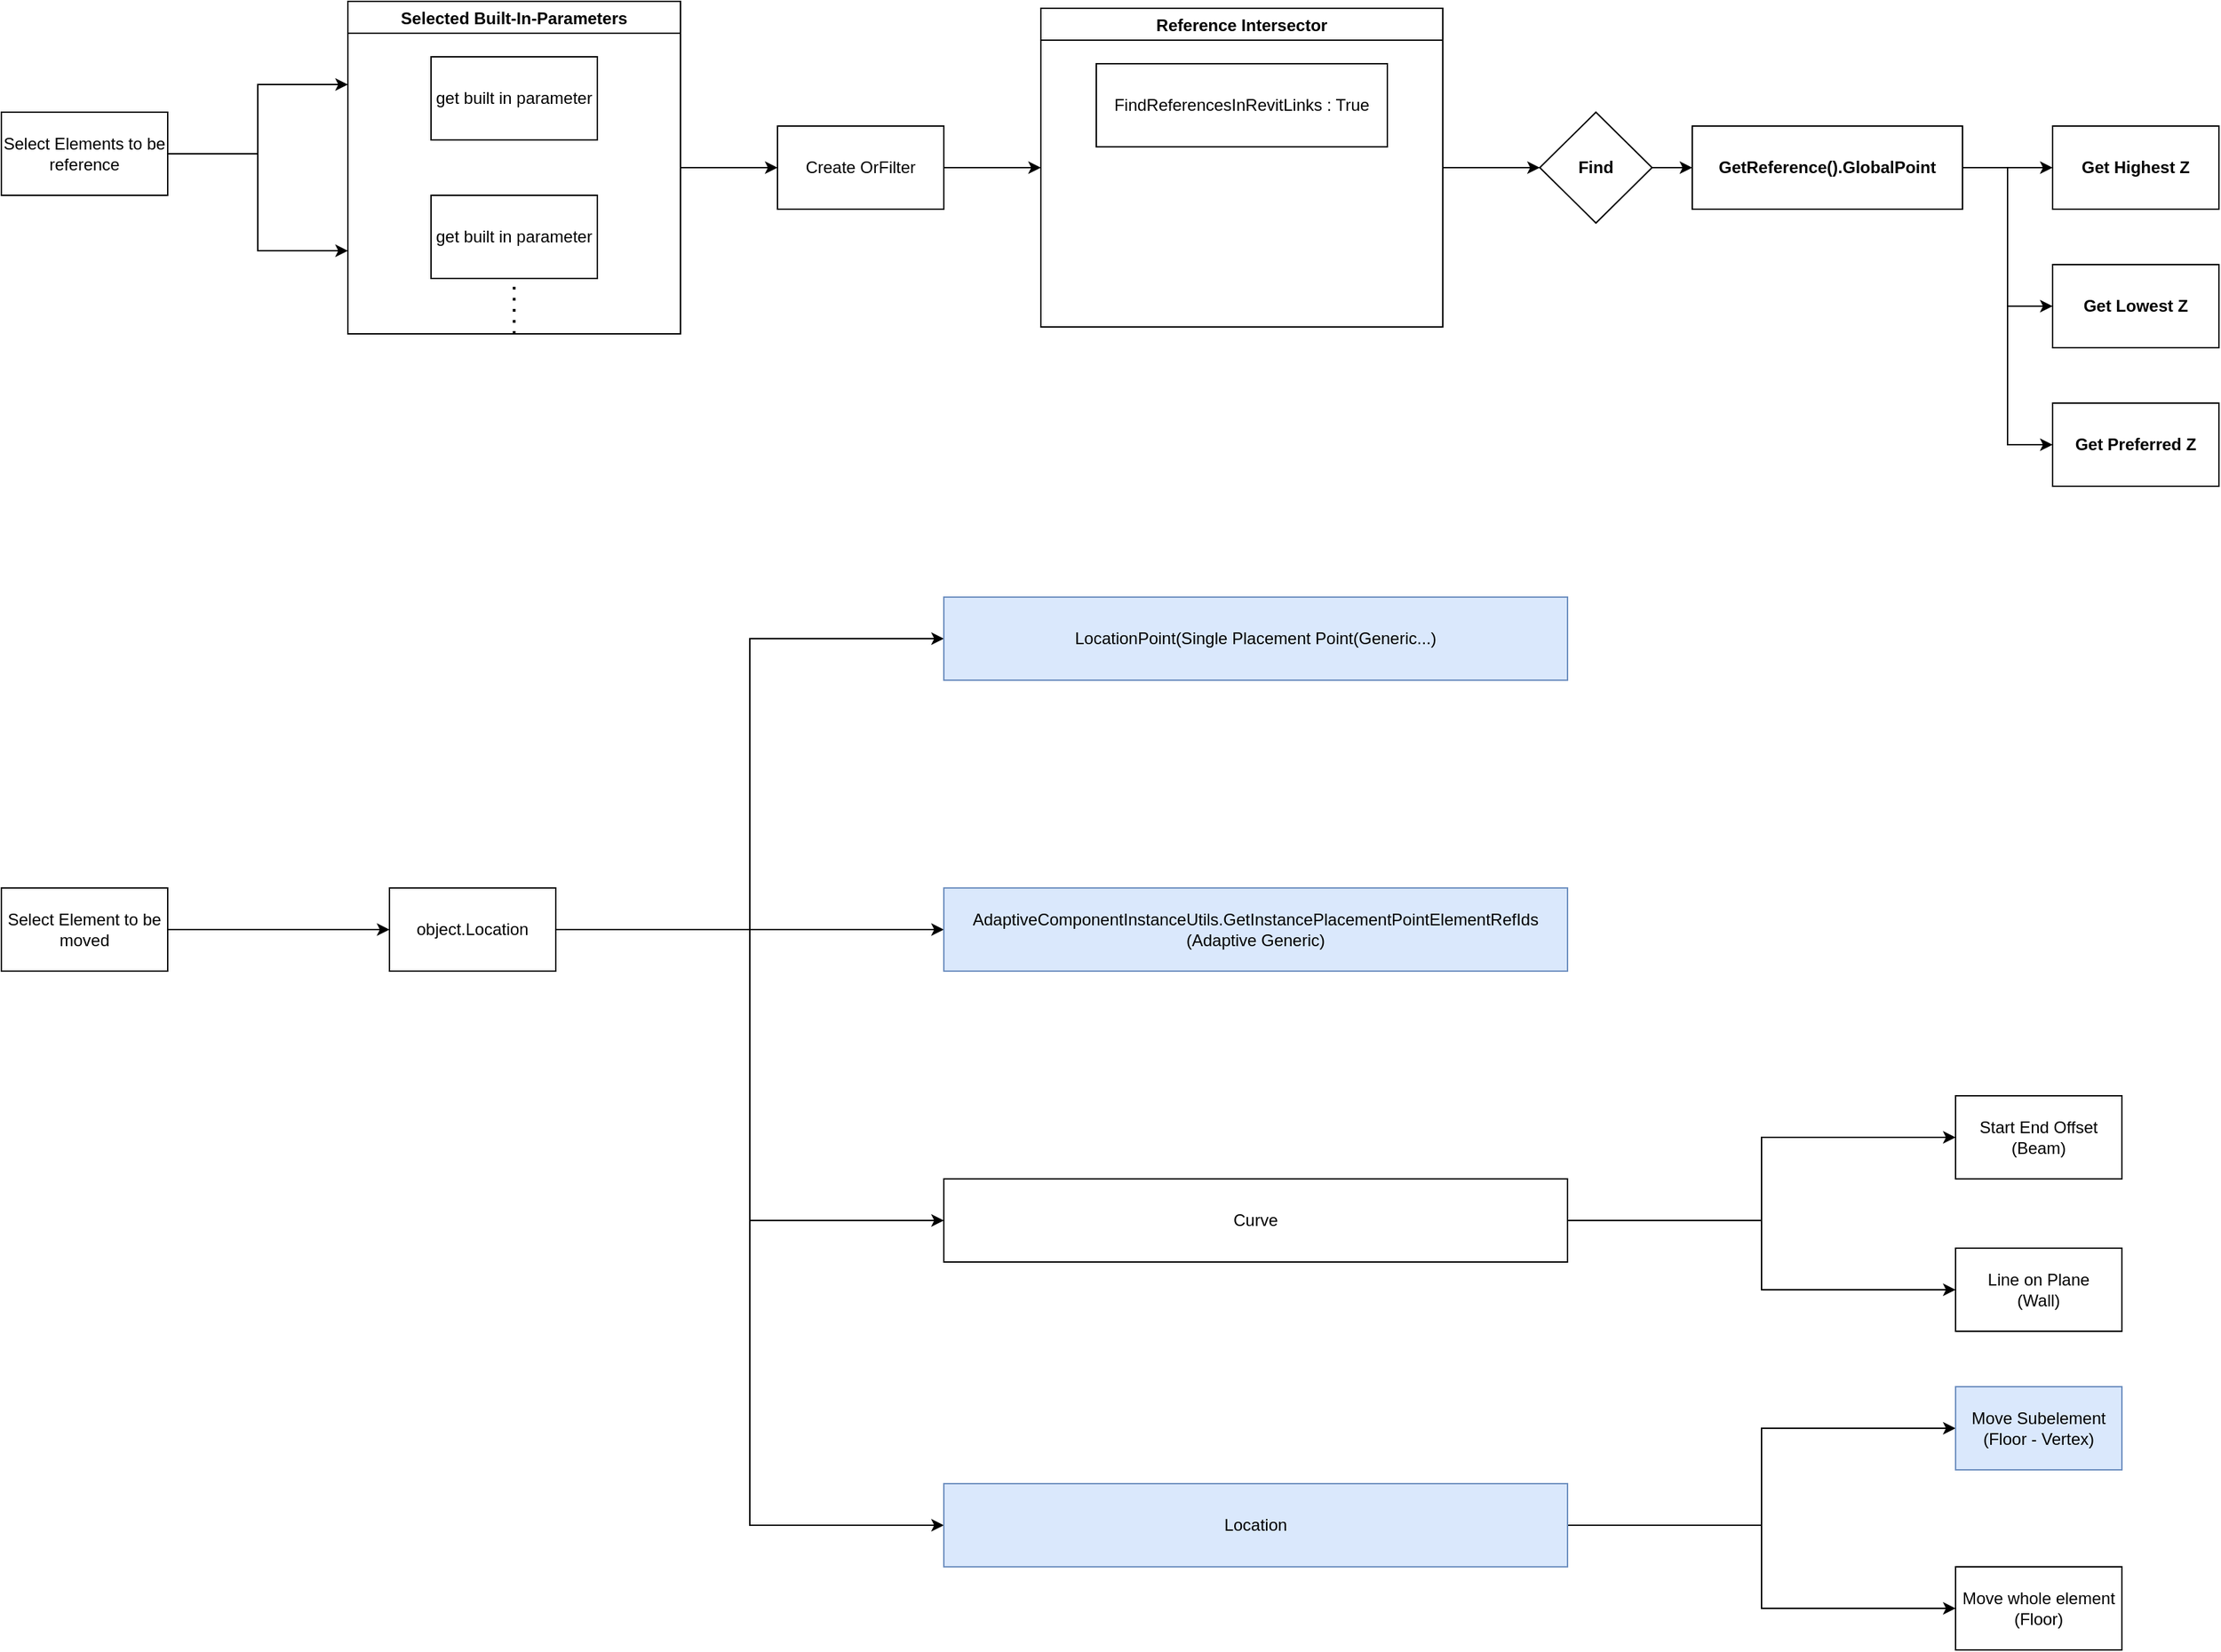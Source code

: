 <mxfile version="18.1.3" type="device"><diagram id="QwqMATYTbQNphsK03qQ8" name="Page-1"><mxGraphModel dx="1422" dy="1265" grid="1" gridSize="10" guides="1" tooltips="1" connect="1" arrows="1" fold="1" page="0" pageScale="1" pageWidth="1654" pageHeight="1169" math="0" shadow="0"><root><mxCell id="0"/><mxCell id="1" parent="0"/><mxCell id="0lFgRPR0kxqmGjOikTGo-10" style="edgeStyle=orthogonalEdgeStyle;rounded=0;orthogonalLoop=1;jettySize=auto;html=1;entryX=0;entryY=0.25;entryDx=0;entryDy=0;" parent="1" source="0lFgRPR0kxqmGjOikTGo-1" target="0lFgRPR0kxqmGjOikTGo-16" edge="1"><mxGeometry relative="1" as="geometry"><mxPoint x="400" y="-90" as="targetPoint"/></mxGeometry></mxCell><mxCell id="0lFgRPR0kxqmGjOikTGo-11" style="edgeStyle=orthogonalEdgeStyle;rounded=0;orthogonalLoop=1;jettySize=auto;html=1;exitX=1;exitY=0.5;exitDx=0;exitDy=0;entryX=0;entryY=0.75;entryDx=0;entryDy=0;" parent="1" source="0lFgRPR0kxqmGjOikTGo-1" target="0lFgRPR0kxqmGjOikTGo-16" edge="1"><mxGeometry relative="1" as="geometry"><mxPoint x="410" y="100" as="targetPoint"/></mxGeometry></mxCell><mxCell id="0lFgRPR0kxqmGjOikTGo-1" value="Select Elements to be reference" style="rounded=0;whiteSpace=wrap;html=1;" parent="1" vertex="1"><mxGeometry x="250" y="-30" width="120" height="60" as="geometry"/></mxCell><mxCell id="0lFgRPR0kxqmGjOikTGo-36" value="" style="edgeStyle=orthogonalEdgeStyle;rounded=0;orthogonalLoop=1;jettySize=auto;html=1;" parent="1" source="0lFgRPR0kxqmGjOikTGo-2" target="0lFgRPR0kxqmGjOikTGo-35" edge="1"><mxGeometry relative="1" as="geometry"/></mxCell><mxCell id="0lFgRPR0kxqmGjOikTGo-2" value="Select Element to be moved" style="rounded=0;whiteSpace=wrap;html=1;" parent="1" vertex="1"><mxGeometry x="250" y="530" width="120" height="60" as="geometry"/></mxCell><mxCell id="0lFgRPR0kxqmGjOikTGo-20" style="edgeStyle=orthogonalEdgeStyle;rounded=0;orthogonalLoop=1;jettySize=auto;html=1;entryX=0;entryY=0.5;entryDx=0;entryDy=0;" parent="1" source="0lFgRPR0kxqmGjOikTGo-8" target="0lFgRPR0kxqmGjOikTGo-18" edge="1"><mxGeometry relative="1" as="geometry"/></mxCell><mxCell id="0lFgRPR0kxqmGjOikTGo-8" value="Create OrFilter" style="rounded=0;whiteSpace=wrap;html=1;" parent="1" vertex="1"><mxGeometry x="810" y="-20" width="120" height="60" as="geometry"/></mxCell><mxCell id="0lFgRPR0kxqmGjOikTGo-17" style="edgeStyle=orthogonalEdgeStyle;rounded=0;orthogonalLoop=1;jettySize=auto;html=1;entryX=0;entryY=0.5;entryDx=0;entryDy=0;" parent="1" source="0lFgRPR0kxqmGjOikTGo-16" target="0lFgRPR0kxqmGjOikTGo-8" edge="1"><mxGeometry relative="1" as="geometry"/></mxCell><mxCell id="0lFgRPR0kxqmGjOikTGo-16" value="Selected Built-In-Parameters" style="swimlane;" parent="1" vertex="1"><mxGeometry x="500" y="-110" width="240" height="240" as="geometry"/></mxCell><mxCell id="0lFgRPR0kxqmGjOikTGo-7" value="get built in parameter" style="rounded=0;whiteSpace=wrap;html=1;" parent="0lFgRPR0kxqmGjOikTGo-16" vertex="1"><mxGeometry x="60" y="40" width="120" height="60" as="geometry"/></mxCell><mxCell id="0lFgRPR0kxqmGjOikTGo-3" value="get built in parameter" style="rounded=0;whiteSpace=wrap;html=1;" parent="0lFgRPR0kxqmGjOikTGo-16" vertex="1"><mxGeometry x="60" y="140" width="120" height="60" as="geometry"/></mxCell><mxCell id="0lFgRPR0kxqmGjOikTGo-12" value="" style="endArrow=none;dashed=1;html=1;dashPattern=1 3;strokeWidth=2;rounded=0;entryX=0.5;entryY=1;entryDx=0;entryDy=0;exitX=0.5;exitY=1;exitDx=0;exitDy=0;" parent="0lFgRPR0kxqmGjOikTGo-16" source="0lFgRPR0kxqmGjOikTGo-16" target="0lFgRPR0kxqmGjOikTGo-3" edge="1"><mxGeometry width="50" height="50" relative="1" as="geometry"><mxPoint x="120" y="310" as="sourcePoint"/><mxPoint x="140" y="270" as="targetPoint"/></mxGeometry></mxCell><mxCell id="0lFgRPR0kxqmGjOikTGo-22" value="" style="edgeStyle=orthogonalEdgeStyle;rounded=0;orthogonalLoop=1;jettySize=auto;html=1;" parent="1" source="0lFgRPR0kxqmGjOikTGo-18" target="0lFgRPR0kxqmGjOikTGo-21" edge="1"><mxGeometry relative="1" as="geometry"/></mxCell><mxCell id="0lFgRPR0kxqmGjOikTGo-18" value="Reference Intersector" style="swimlane;" parent="1" vertex="1"><mxGeometry x="1000" y="-105" width="290" height="230" as="geometry"/></mxCell><mxCell id="0lFgRPR0kxqmGjOikTGo-19" value="FindReferencesInRevitLinks : True" style="rounded=0;whiteSpace=wrap;html=1;" parent="0lFgRPR0kxqmGjOikTGo-18" vertex="1"><mxGeometry x="40" y="40" width="210" height="60" as="geometry"/></mxCell><mxCell id="0lFgRPR0kxqmGjOikTGo-24" value="" style="edgeStyle=orthogonalEdgeStyle;rounded=0;orthogonalLoop=1;jettySize=auto;html=1;" parent="1" source="0lFgRPR0kxqmGjOikTGo-21" target="0lFgRPR0kxqmGjOikTGo-23" edge="1"><mxGeometry relative="1" as="geometry"/></mxCell><mxCell id="0lFgRPR0kxqmGjOikTGo-21" value="Find" style="rhombus;whiteSpace=wrap;html=1;fontStyle=1;startSize=23;" parent="1" vertex="1"><mxGeometry x="1360" y="-30" width="81" height="80" as="geometry"/></mxCell><mxCell id="0lFgRPR0kxqmGjOikTGo-29" value="" style="edgeStyle=orthogonalEdgeStyle;rounded=0;orthogonalLoop=1;jettySize=auto;html=1;" parent="1" source="0lFgRPR0kxqmGjOikTGo-23" target="0lFgRPR0kxqmGjOikTGo-28" edge="1"><mxGeometry relative="1" as="geometry"/></mxCell><mxCell id="0lFgRPR0kxqmGjOikTGo-31" style="edgeStyle=orthogonalEdgeStyle;rounded=0;orthogonalLoop=1;jettySize=auto;html=1;entryX=0;entryY=0.5;entryDx=0;entryDy=0;" parent="1" source="0lFgRPR0kxqmGjOikTGo-23" target="0lFgRPR0kxqmGjOikTGo-30" edge="1"><mxGeometry relative="1" as="geometry"/></mxCell><mxCell id="0lFgRPR0kxqmGjOikTGo-33" style="edgeStyle=orthogonalEdgeStyle;rounded=0;orthogonalLoop=1;jettySize=auto;html=1;exitX=1;exitY=0.5;exitDx=0;exitDy=0;entryX=0;entryY=0.5;entryDx=0;entryDy=0;" parent="1" source="0lFgRPR0kxqmGjOikTGo-23" target="0lFgRPR0kxqmGjOikTGo-32" edge="1"><mxGeometry relative="1" as="geometry"/></mxCell><mxCell id="0lFgRPR0kxqmGjOikTGo-23" value="GetReference().GlobalPoint" style="whiteSpace=wrap;html=1;fontStyle=1;startSize=23;" parent="1" vertex="1"><mxGeometry x="1470" y="-20" width="195" height="60" as="geometry"/></mxCell><mxCell id="0lFgRPR0kxqmGjOikTGo-28" value="Get Highest Z" style="whiteSpace=wrap;html=1;fontStyle=1;startSize=23;" parent="1" vertex="1"><mxGeometry x="1730" y="-20" width="120" height="60" as="geometry"/></mxCell><mxCell id="0lFgRPR0kxqmGjOikTGo-30" value="Get Lowest Z" style="whiteSpace=wrap;html=1;fontStyle=1;startSize=23;" parent="1" vertex="1"><mxGeometry x="1730" y="80" width="120" height="60" as="geometry"/></mxCell><mxCell id="0lFgRPR0kxqmGjOikTGo-32" value="Get Preferred Z" style="whiteSpace=wrap;html=1;fontStyle=1;startSize=23;" parent="1" vertex="1"><mxGeometry x="1730" y="180" width="120" height="60" as="geometry"/></mxCell><mxCell id="0lFgRPR0kxqmGjOikTGo-38" value="" style="edgeStyle=orthogonalEdgeStyle;rounded=0;orthogonalLoop=1;jettySize=auto;html=1;entryX=0;entryY=0.5;entryDx=0;entryDy=0;" parent="1" source="0lFgRPR0kxqmGjOikTGo-35" target="0lFgRPR0kxqmGjOikTGo-37" edge="1"><mxGeometry relative="1" as="geometry"/></mxCell><mxCell id="0lFgRPR0kxqmGjOikTGo-40" value="" style="edgeStyle=orthogonalEdgeStyle;rounded=0;orthogonalLoop=1;jettySize=auto;html=1;" parent="1" source="0lFgRPR0kxqmGjOikTGo-35" target="0lFgRPR0kxqmGjOikTGo-39" edge="1"><mxGeometry relative="1" as="geometry"/></mxCell><mxCell id="0lFgRPR0kxqmGjOikTGo-43" value="" style="edgeStyle=orthogonalEdgeStyle;rounded=0;orthogonalLoop=1;jettySize=auto;html=1;entryX=0;entryY=0.5;entryDx=0;entryDy=0;" parent="1" source="0lFgRPR0kxqmGjOikTGo-35" target="0lFgRPR0kxqmGjOikTGo-42" edge="1"><mxGeometry relative="1" as="geometry"/></mxCell><mxCell id="0lFgRPR0kxqmGjOikTGo-49" value="" style="edgeStyle=orthogonalEdgeStyle;rounded=0;orthogonalLoop=1;jettySize=auto;html=1;entryX=0;entryY=0.5;entryDx=0;entryDy=0;" parent="1" source="0lFgRPR0kxqmGjOikTGo-35" target="0lFgRPR0kxqmGjOikTGo-48" edge="1"><mxGeometry relative="1" as="geometry"/></mxCell><mxCell id="0lFgRPR0kxqmGjOikTGo-35" value="object.Location" style="rounded=0;whiteSpace=wrap;html=1;" parent="1" vertex="1"><mxGeometry x="530" y="530" width="120" height="60" as="geometry"/></mxCell><mxCell id="0lFgRPR0kxqmGjOikTGo-37" value="LocationPoint(Single Placement Point(Generic...)" style="rounded=0;whiteSpace=wrap;html=1;fillColor=#dae8fc;strokeColor=#6c8ebf;" parent="1" vertex="1"><mxGeometry x="930" y="320" width="450" height="60" as="geometry"/></mxCell><mxCell id="0lFgRPR0kxqmGjOikTGo-39" value="AdaptiveComponentInstanceUtils.GetInstancePlacementPointElementRefIds&lt;br&gt;(Adaptive Generic)" style="rounded=0;whiteSpace=wrap;html=1;fillColor=#dae8fc;strokeColor=#6c8ebf;" parent="1" vertex="1"><mxGeometry x="930" y="530" width="450" height="60" as="geometry"/></mxCell><mxCell id="0lFgRPR0kxqmGjOikTGo-45" value="" style="edgeStyle=orthogonalEdgeStyle;rounded=0;orthogonalLoop=1;jettySize=auto;html=1;" parent="1" source="0lFgRPR0kxqmGjOikTGo-42" target="0lFgRPR0kxqmGjOikTGo-44" edge="1"><mxGeometry relative="1" as="geometry"/></mxCell><mxCell id="0lFgRPR0kxqmGjOikTGo-47" value="" style="edgeStyle=orthogonalEdgeStyle;rounded=0;orthogonalLoop=1;jettySize=auto;html=1;" parent="1" source="0lFgRPR0kxqmGjOikTGo-42" target="0lFgRPR0kxqmGjOikTGo-46" edge="1"><mxGeometry relative="1" as="geometry"/></mxCell><mxCell id="0lFgRPR0kxqmGjOikTGo-42" value="Curve" style="rounded=0;whiteSpace=wrap;html=1;" parent="1" vertex="1"><mxGeometry x="930" y="740" width="450" height="60" as="geometry"/></mxCell><mxCell id="0lFgRPR0kxqmGjOikTGo-44" value="Start End Offset&lt;br&gt;(Beam)" style="whiteSpace=wrap;html=1;rounded=0;" parent="1" vertex="1"><mxGeometry x="1660" y="680" width="120" height="60" as="geometry"/></mxCell><mxCell id="0lFgRPR0kxqmGjOikTGo-46" value="Line on Plane&lt;br&gt;(Wall)" style="whiteSpace=wrap;html=1;rounded=0;" parent="1" vertex="1"><mxGeometry x="1660" y="790" width="120" height="60" as="geometry"/></mxCell><mxCell id="0lFgRPR0kxqmGjOikTGo-51" value="" style="edgeStyle=orthogonalEdgeStyle;rounded=0;orthogonalLoop=1;jettySize=auto;html=1;entryX=0;entryY=0.5;entryDx=0;entryDy=0;" parent="1" source="0lFgRPR0kxqmGjOikTGo-48" target="0lFgRPR0kxqmGjOikTGo-50" edge="1"><mxGeometry relative="1" as="geometry"/></mxCell><mxCell id="0lFgRPR0kxqmGjOikTGo-53" value="" style="edgeStyle=orthogonalEdgeStyle;rounded=0;orthogonalLoop=1;jettySize=auto;html=1;" parent="1" source="0lFgRPR0kxqmGjOikTGo-48" target="0lFgRPR0kxqmGjOikTGo-52" edge="1"><mxGeometry relative="1" as="geometry"/></mxCell><mxCell id="0lFgRPR0kxqmGjOikTGo-48" value="Location" style="whiteSpace=wrap;html=1;rounded=0;fillColor=#dae8fc;strokeColor=#6c8ebf;" parent="1" vertex="1"><mxGeometry x="930" y="960" width="450" height="60" as="geometry"/></mxCell><mxCell id="0lFgRPR0kxqmGjOikTGo-50" value="Move Subelement&lt;br&gt;(Floor - Vertex)" style="whiteSpace=wrap;html=1;rounded=0;fillColor=#dae8fc;strokeColor=#6c8ebf;" parent="1" vertex="1"><mxGeometry x="1660" y="890" width="120" height="60" as="geometry"/></mxCell><mxCell id="0lFgRPR0kxqmGjOikTGo-52" value="Move whole element&lt;br&gt;(Floor)" style="whiteSpace=wrap;html=1;rounded=0;" parent="1" vertex="1"><mxGeometry x="1660" y="1020" width="120" height="60" as="geometry"/></mxCell></root></mxGraphModel></diagram></mxfile>